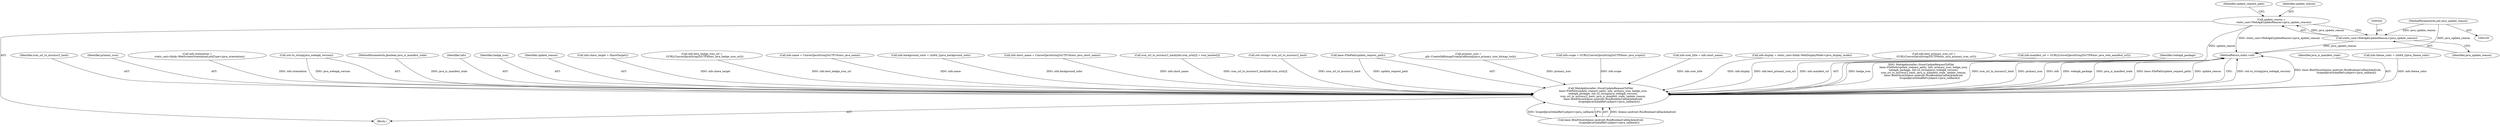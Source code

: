 digraph "0_Chrome_5da127a872b1e2c9fb1cf128ae309b4d6ce4e3ce@API" {
"1000339" [label="(Call,update_reason =\n      static_cast<WebApkUpdateReason>(java_update_reason))"];
"1000341" [label="(Call,static_cast<WebApkUpdateReason>(java_update_reason))"];
"1000125" [label="(MethodParameterIn,jint java_update_reason)"];
"1000344" [label="(Call,WebApkInstaller::StoreUpdateRequestToFile(\n      base::FilePath(update_request_path), info, primary_icon, badge_icon,\n      webapk_package, std::to_string(java_webapk_version),\n      icon_url_to_murmur2_hash, java_is_manifest_stale, update_reason,\n      base::BindOnce(&base::android::RunBooleanCallbackAndroid,\n                     ScopedJavaGlobalRef<jobject>(java_callback))))"];
"1000354" [label="(Identifier,java_is_manifest_stale)"];
"1000344" [label="(Call,WebApkInstaller::StoreUpdateRequestToFile(\n      base::FilePath(update_request_path), info, primary_icon, badge_icon,\n      webapk_package, std::to_string(java_webapk_version),\n      icon_url_to_murmur2_hash, java_is_manifest_stale, update_reason,\n      base::BindOnce(&base::android::RunBooleanCallbackAndroid,\n                     ScopedJavaGlobalRef<jobject>(java_callback))))"];
"1000180" [label="(Call,info.theme_color = (int64_t)java_theme_color)"];
"1000353" [label="(Identifier,icon_url_to_murmur2_hash)"];
"1000348" [label="(Identifier,primary_icon)"];
"1000173" [label="(Call,info.orientation =\n      static_cast<blink::WebScreenOrientationLockType>(java_orientation))"];
"1000346" [label="(Identifier,update_request_path)"];
"1000351" [label="(Call,std::to_string(java_webapk_version))"];
"1000124" [label="(MethodParameterIn,jboolean java_is_manifest_stale)"];
"1000347" [label="(Identifier,info)"];
"1000349" [label="(Identifier,badge_icon)"];
"1000355" [label="(Identifier,update_reason)"];
"1000356" [label="(Call,base::BindOnce(&base::android::RunBooleanCallbackAndroid,\n                     ScopedJavaGlobalRef<jobject>(java_callback)))"];
"1000229" [label="(Call,info.share_target = ShareTarget())"];
"1000202" [label="(Call,info.best_badge_icon_url =\n       GURL(ConvertJavaStringToUTF8(env, java_badge_icon_url)))"];
"1000339" [label="(Call,update_reason =\n      static_cast<WebApkUpdateReason>(java_update_reason))"];
"1000340" [label="(Identifier,update_reason)"];
"1000145" [label="(Call,info.name = ConvertJavaStringToUTF16(env, java_name))"];
"1000364" [label="(MethodReturn,static void)"];
"1000187" [label="(Call,info.background_color = (int64_t)java_background_color)"];
"1000152" [label="(Call,info.short_name = ConvertJavaStringToUTF16(env, java_short_name))"];
"1000305" [label="(Call,icon_url_to_murmur2_hash[info.icon_urls[i]] = icon_hashes[i])"];
"1000292" [label="(Call,std::string> icon_url_to_murmur2_hash)"];
"1000345" [label="(Call,base::FilePath(update_request_path))"];
"1000341" [label="(Call,static_cast<WebApkUpdateReason>(java_update_reason))"];
"1000125" [label="(MethodParameterIn,jint java_update_reason)"];
"1000318" [label="(Call,primary_icon =\n      gfx::CreateSkBitmapFromJavaBitmap(java_primary_icon_bitmap_lock))"];
"1000137" [label="(Call,info.scope = GURL(ConvertJavaStringToUTF8(env, java_scope)))"];
"1000127" [label="(Block,)"];
"1000159" [label="(Call,info.user_title = info.short_name)"];
"1000166" [label="(Call,info.display = static_cast<blink::WebDisplayMode>(java_display_mode))"];
"1000343" [label="(Identifier,java_update_reason)"];
"1000194" [label="(Call,info.best_primary_icon_url =\n      GURL(ConvertJavaStringToUTF8(env, java_primary_icon_url)))"];
"1000210" [label="(Call,info.manifest_url = GURL(ConvertJavaStringToUTF8(env, java_web_manifest_url)))"];
"1000350" [label="(Identifier,webapk_package)"];
"1000339" -> "1000127"  [label="AST: "];
"1000339" -> "1000341"  [label="CFG: "];
"1000340" -> "1000339"  [label="AST: "];
"1000341" -> "1000339"  [label="AST: "];
"1000346" -> "1000339"  [label="CFG: "];
"1000339" -> "1000364"  [label="DDG: static_cast<WebApkUpdateReason>(java_update_reason)"];
"1000341" -> "1000339"  [label="DDG: java_update_reason"];
"1000339" -> "1000344"  [label="DDG: update_reason"];
"1000341" -> "1000343"  [label="CFG: "];
"1000342" -> "1000341"  [label="AST: "];
"1000343" -> "1000341"  [label="AST: "];
"1000341" -> "1000364"  [label="DDG: java_update_reason"];
"1000125" -> "1000341"  [label="DDG: java_update_reason"];
"1000125" -> "1000100"  [label="AST: "];
"1000125" -> "1000364"  [label="DDG: java_update_reason"];
"1000344" -> "1000127"  [label="AST: "];
"1000344" -> "1000356"  [label="CFG: "];
"1000345" -> "1000344"  [label="AST: "];
"1000347" -> "1000344"  [label="AST: "];
"1000348" -> "1000344"  [label="AST: "];
"1000349" -> "1000344"  [label="AST: "];
"1000350" -> "1000344"  [label="AST: "];
"1000351" -> "1000344"  [label="AST: "];
"1000353" -> "1000344"  [label="AST: "];
"1000354" -> "1000344"  [label="AST: "];
"1000355" -> "1000344"  [label="AST: "];
"1000356" -> "1000344"  [label="AST: "];
"1000364" -> "1000344"  [label="CFG: "];
"1000344" -> "1000364"  [label="DDG: std::to_string(java_webapk_version)"];
"1000344" -> "1000364"  [label="DDG: base::BindOnce(&base::android::RunBooleanCallbackAndroid,\n                     ScopedJavaGlobalRef<jobject>(java_callback))"];
"1000344" -> "1000364"  [label="DDG: badge_icon"];
"1000344" -> "1000364"  [label="DDG: WebApkInstaller::StoreUpdateRequestToFile(\n      base::FilePath(update_request_path), info, primary_icon, badge_icon,\n      webapk_package, std::to_string(java_webapk_version),\n      icon_url_to_murmur2_hash, java_is_manifest_stale, update_reason,\n      base::BindOnce(&base::android::RunBooleanCallbackAndroid,\n                     ScopedJavaGlobalRef<jobject>(java_callback)))"];
"1000344" -> "1000364"  [label="DDG: icon_url_to_murmur2_hash"];
"1000344" -> "1000364"  [label="DDG: primary_icon"];
"1000344" -> "1000364"  [label="DDG: info"];
"1000344" -> "1000364"  [label="DDG: webapk_package"];
"1000344" -> "1000364"  [label="DDG: java_is_manifest_stale"];
"1000344" -> "1000364"  [label="DDG: base::FilePath(update_request_path)"];
"1000344" -> "1000364"  [label="DDG: update_reason"];
"1000345" -> "1000344"  [label="DDG: update_request_path"];
"1000187" -> "1000344"  [label="DDG: info.background_color"];
"1000159" -> "1000344"  [label="DDG: info.user_title"];
"1000194" -> "1000344"  [label="DDG: info.best_primary_icon_url"];
"1000166" -> "1000344"  [label="DDG: info.display"];
"1000180" -> "1000344"  [label="DDG: info.theme_color"];
"1000202" -> "1000344"  [label="DDG: info.best_badge_icon_url"];
"1000210" -> "1000344"  [label="DDG: info.manifest_url"];
"1000229" -> "1000344"  [label="DDG: info.share_target"];
"1000137" -> "1000344"  [label="DDG: info.scope"];
"1000173" -> "1000344"  [label="DDG: info.orientation"];
"1000145" -> "1000344"  [label="DDG: info.name"];
"1000152" -> "1000344"  [label="DDG: info.short_name"];
"1000318" -> "1000344"  [label="DDG: primary_icon"];
"1000351" -> "1000344"  [label="DDG: java_webapk_version"];
"1000292" -> "1000344"  [label="DDG: icon_url_to_murmur2_hash"];
"1000305" -> "1000344"  [label="DDG: icon_url_to_murmur2_hash[info.icon_urls[i]]"];
"1000124" -> "1000344"  [label="DDG: java_is_manifest_stale"];
"1000356" -> "1000344"  [label="DDG: &base::android::RunBooleanCallbackAndroid"];
"1000356" -> "1000344"  [label="DDG: ScopedJavaGlobalRef<jobject>(java_callback)"];
}
